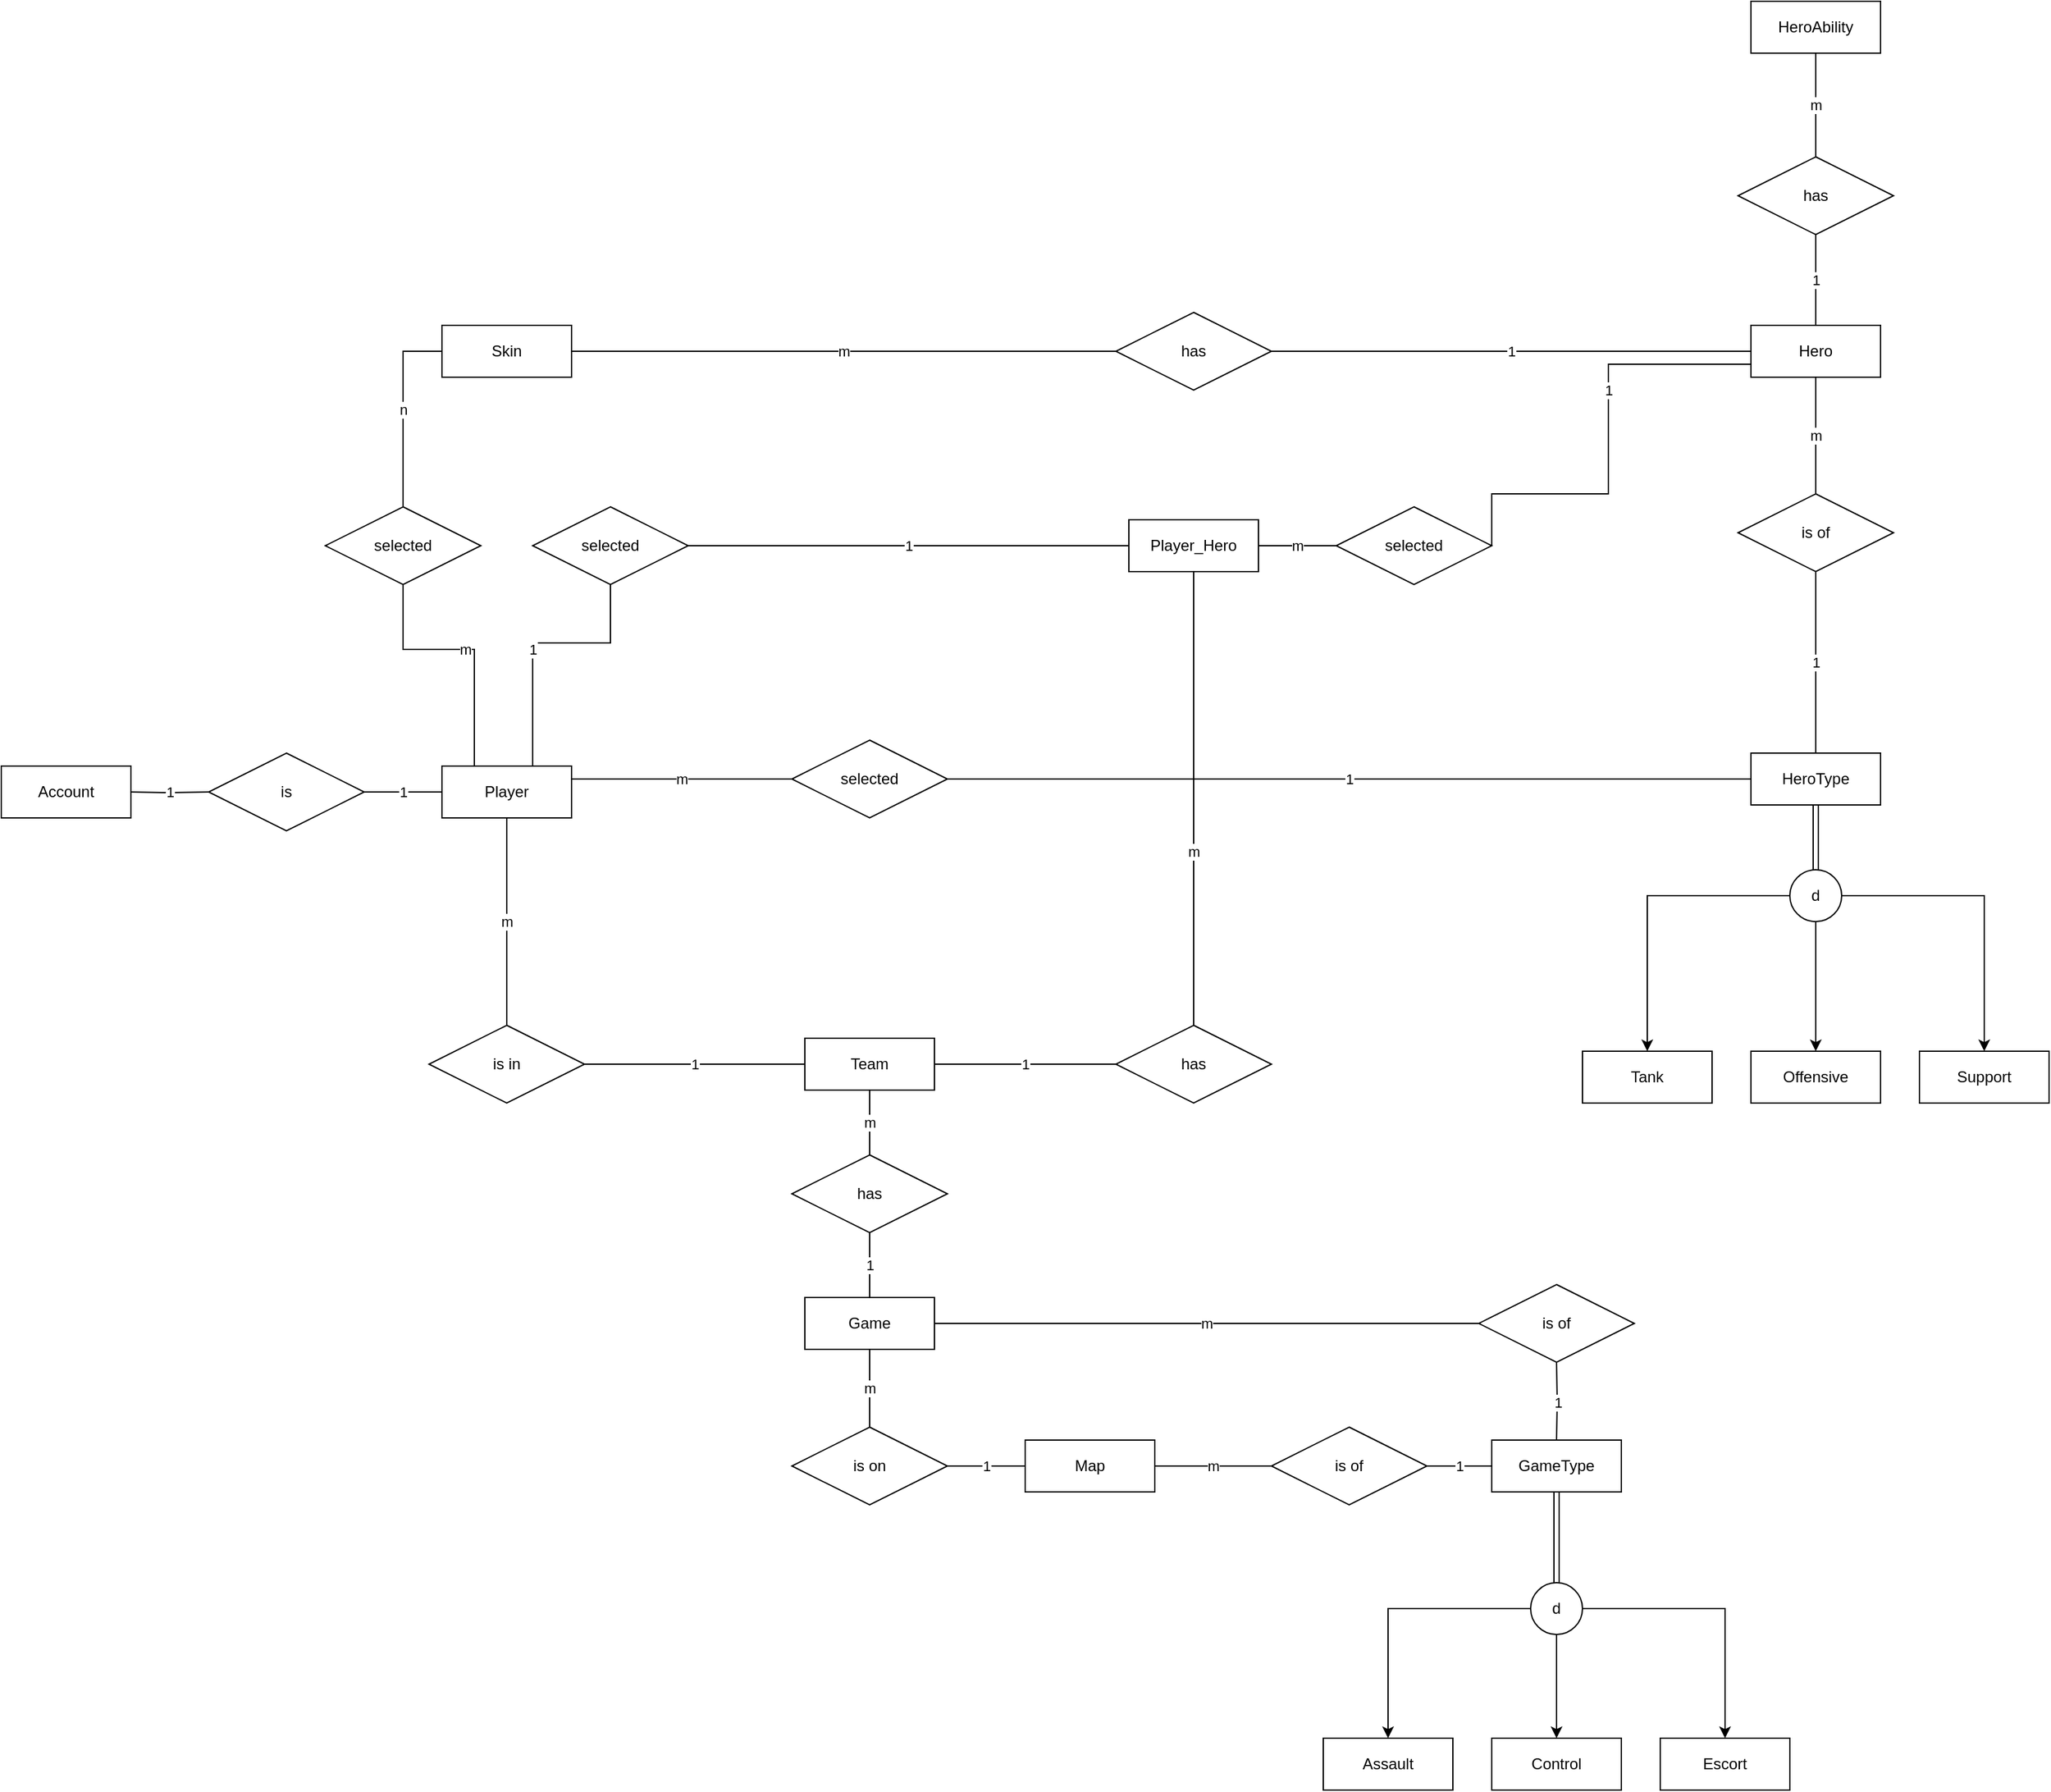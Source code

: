 <mxfile>
    <diagram id="H5wXAZP5nJlpL8v_rz8d" name="Final">
        <mxGraphModel dx="2120" dy="2614" grid="1" gridSize="10" guides="1" tooltips="1" connect="1" arrows="1" fold="1" page="1" pageScale="1" pageWidth="850" pageHeight="1100" math="0" shadow="0">
            <root>
                <mxCell id="0"/>
                <mxCell id="1" parent="0"/>
                <mxCell id="YEMjm-N8hcutYp_lY4FU-1" value="Account" style="whiteSpace=wrap;html=1;align=center;" vertex="1" parent="1">
                    <mxGeometry x="110" y="50" width="100" height="40" as="geometry"/>
                </mxCell>
                <mxCell id="YEMjm-N8hcutYp_lY4FU-2" value="1" style="edgeStyle=orthogonalEdgeStyle;rounded=0;orthogonalLoop=1;jettySize=auto;html=1;entryX=0.5;entryY=1;entryDx=0;entryDy=0;endArrow=none;endFill=0;" edge="1" parent="1" source="YEMjm-N8hcutYp_lY4FU-3" target="YEMjm-N8hcutYp_lY4FU-26">
                    <mxGeometry relative="1" as="geometry">
                        <mxPoint x="995.0" y="580" as="targetPoint"/>
                    </mxGeometry>
                </mxCell>
                <mxCell id="YEMjm-N8hcutYp_lY4FU-3" value="&lt;div&gt;Game&lt;/div&gt;" style="whiteSpace=wrap;html=1;align=center;" vertex="1" parent="1">
                    <mxGeometry x="730" y="460" width="100" height="40" as="geometry"/>
                </mxCell>
                <mxCell id="YEMjm-N8hcutYp_lY4FU-4" value="1" style="edgeStyle=orthogonalEdgeStyle;rounded=0;orthogonalLoop=1;jettySize=auto;html=1;exitX=0.5;exitY=0;exitDx=0;exitDy=0;entryX=0.5;entryY=1;entryDx=0;entryDy=0;endArrow=none;endFill=0;" edge="1" parent="1" source="YEMjm-N8hcutYp_lY4FU-6" target="YEMjm-N8hcutYp_lY4FU-37">
                    <mxGeometry relative="1" as="geometry"/>
                </mxCell>
                <mxCell id="YEMjm-N8hcutYp_lY4FU-5" value="1" style="edgeStyle=orthogonalEdgeStyle;rounded=0;orthogonalLoop=1;jettySize=auto;html=1;exitX=0;exitY=0.5;exitDx=0;exitDy=0;entryX=1;entryY=0.5;entryDx=0;entryDy=0;endArrow=none;endFill=0;" edge="1" parent="1" source="YEMjm-N8hcutYp_lY4FU-6" target="YEMjm-N8hcutYp_lY4FU-39">
                    <mxGeometry relative="1" as="geometry">
                        <Array as="points">
                            <mxPoint x="1090" y="-270"/>
                        </Array>
                    </mxGeometry>
                </mxCell>
                <mxCell id="YEMjm-N8hcutYp_lY4FU-6" value="Hero" style="whiteSpace=wrap;html=1;align=center;" vertex="1" parent="1">
                    <mxGeometry x="1460" y="-290" width="100" height="40" as="geometry"/>
                </mxCell>
                <mxCell id="YEMjm-N8hcutYp_lY4FU-7" value="Offensive" style="whiteSpace=wrap;html=1;align=center;" vertex="1" parent="1">
                    <mxGeometry x="1460" y="270" width="100" height="40" as="geometry"/>
                </mxCell>
                <mxCell id="YEMjm-N8hcutYp_lY4FU-8" value="Tank" style="whiteSpace=wrap;html=1;align=center;" vertex="1" parent="1">
                    <mxGeometry x="1330" y="270" width="100" height="40" as="geometry"/>
                </mxCell>
                <mxCell id="YEMjm-N8hcutYp_lY4FU-9" value="Support" style="whiteSpace=wrap;html=1;align=center;" vertex="1" parent="1">
                    <mxGeometry x="1590" y="270" width="100" height="40" as="geometry"/>
                </mxCell>
                <mxCell id="YEMjm-N8hcutYp_lY4FU-10" value="1" style="edgeStyle=orthogonalEdgeStyle;rounded=0;orthogonalLoop=1;jettySize=auto;html=1;entryX=1;entryY=0.5;entryDx=0;entryDy=0;endArrow=none;endFill=0;" edge="1" parent="1" source="YEMjm-N8hcutYp_lY4FU-13" target="YEMjm-N8hcutYp_lY4FU-20">
                    <mxGeometry relative="1" as="geometry"/>
                </mxCell>
                <mxCell id="YEMjm-N8hcutYp_lY4FU-11" value="1" style="edgeStyle=orthogonalEdgeStyle;rounded=0;orthogonalLoop=1;jettySize=auto;html=1;exitX=0.5;exitY=0;exitDx=0;exitDy=0;entryX=0.5;entryY=1;entryDx=0;entryDy=0;endArrow=none;endFill=0;" edge="1" parent="1" source="YEMjm-N8hcutYp_lY4FU-13" target="YEMjm-N8hcutYp_lY4FU-29">
                    <mxGeometry relative="1" as="geometry">
                        <Array as="points">
                            <mxPoint x="520" y="50"/>
                            <mxPoint x="520" y="-45"/>
                            <mxPoint x="580" y="-45"/>
                        </Array>
                    </mxGeometry>
                </mxCell>
                <mxCell id="YEMjm-N8hcutYp_lY4FU-12" value="m" style="edgeStyle=orthogonalEdgeStyle;rounded=0;orthogonalLoop=1;jettySize=auto;html=1;exitX=1;exitY=0.25;exitDx=0;exitDy=0;entryX=0;entryY=0.5;entryDx=0;entryDy=0;endArrow=none;endFill=0;" edge="1" parent="1" source="YEMjm-N8hcutYp_lY4FU-13" target="YEMjm-N8hcutYp_lY4FU-47">
                    <mxGeometry relative="1" as="geometry"/>
                </mxCell>
                <mxCell id="YEMjm-N8hcutYp_lY4FU-13" value="Player" style="whiteSpace=wrap;html=1;align=center;" vertex="1" parent="1">
                    <mxGeometry x="450" y="50" width="100" height="40" as="geometry"/>
                </mxCell>
                <mxCell id="YEMjm-N8hcutYp_lY4FU-14" value="m" style="edgeStyle=orthogonalEdgeStyle;rounded=0;orthogonalLoop=1;jettySize=auto;html=1;exitX=0.5;exitY=1;exitDx=0;exitDy=0;entryX=0.5;entryY=0;entryDx=0;entryDy=0;endArrow=none;endFill=0;" edge="1" parent="1" source="YEMjm-N8hcutYp_lY4FU-15" target="YEMjm-N8hcutYp_lY4FU-37">
                    <mxGeometry relative="1" as="geometry"/>
                </mxCell>
                <mxCell id="YEMjm-N8hcutYp_lY4FU-15" value="HeroAbility" style="whiteSpace=wrap;html=1;align=center;" vertex="1" parent="1">
                    <mxGeometry x="1460" y="-540" width="100" height="40" as="geometry"/>
                </mxCell>
                <mxCell id="YEMjm-N8hcutYp_lY4FU-16" value="1" style="edgeStyle=orthogonalEdgeStyle;rounded=0;orthogonalLoop=1;jettySize=auto;html=1;exitX=1;exitY=0.5;exitDx=0;exitDy=0;entryX=0;entryY=0.5;entryDx=0;entryDy=0;endArrow=none;endFill=0;" edge="1" parent="1" source="YEMjm-N8hcutYp_lY4FU-17" target="YEMjm-N8hcutYp_lY4FU-31">
                    <mxGeometry relative="1" as="geometry"/>
                </mxCell>
                <mxCell id="YEMjm-N8hcutYp_lY4FU-17" value="Team" style="whiteSpace=wrap;html=1;align=center;" vertex="1" parent="1">
                    <mxGeometry x="730" y="260" width="100" height="40" as="geometry"/>
                </mxCell>
                <mxCell id="YEMjm-N8hcutYp_lY4FU-18" value="n" style="edgeStyle=orthogonalEdgeStyle;rounded=0;orthogonalLoop=1;jettySize=auto;html=1;exitX=0;exitY=0.5;exitDx=0;exitDy=0;entryX=0.5;entryY=0;entryDx=0;entryDy=0;endArrow=none;endFill=0;" edge="1" parent="1" source="YEMjm-N8hcutYp_lY4FU-19" target="YEMjm-N8hcutYp_lY4FU-41">
                    <mxGeometry relative="1" as="geometry"/>
                </mxCell>
                <mxCell id="YEMjm-N8hcutYp_lY4FU-19" value="Skin" style="whiteSpace=wrap;html=1;align=center;" vertex="1" parent="1">
                    <mxGeometry x="450" y="-290" width="100" height="40" as="geometry"/>
                </mxCell>
                <mxCell id="YEMjm-N8hcutYp_lY4FU-20" value="is" style="shape=rhombus;perimeter=rhombusPerimeter;whiteSpace=wrap;html=1;align=center;" vertex="1" parent="1">
                    <mxGeometry x="270" y="40" width="120" height="60" as="geometry"/>
                </mxCell>
                <mxCell id="YEMjm-N8hcutYp_lY4FU-21" value="1" style="edgeStyle=orthogonalEdgeStyle;rounded=0;orthogonalLoop=1;jettySize=auto;html=1;entryX=1;entryY=0.5;entryDx=0;entryDy=0;endArrow=none;endFill=0;" edge="1" parent="1" target="YEMjm-N8hcutYp_lY4FU-1">
                    <mxGeometry relative="1" as="geometry">
                        <mxPoint x="270" y="70" as="sourcePoint"/>
                        <mxPoint x="200" y="69.5" as="targetPoint"/>
                    </mxGeometry>
                </mxCell>
                <mxCell id="YEMjm-N8hcutYp_lY4FU-22" value="m" style="edgeStyle=orthogonalEdgeStyle;rounded=0;orthogonalLoop=1;jettySize=auto;html=1;endArrow=none;endFill=0;exitX=0.5;exitY=0;exitDx=0;exitDy=0;entryX=0.5;entryY=1;entryDx=0;entryDy=0;" edge="1" parent="1" source="YEMjm-N8hcutYp_lY4FU-24" target="YEMjm-N8hcutYp_lY4FU-13">
                    <mxGeometry relative="1" as="geometry">
                        <mxPoint x="520" y="180" as="sourcePoint"/>
                        <mxPoint x="500" y="80" as="targetPoint"/>
                        <Array as="points">
                            <mxPoint x="500" y="100"/>
                            <mxPoint x="500" y="100"/>
                        </Array>
                    </mxGeometry>
                </mxCell>
                <mxCell id="YEMjm-N8hcutYp_lY4FU-23" value="1" style="edgeStyle=orthogonalEdgeStyle;rounded=0;orthogonalLoop=1;jettySize=auto;html=1;entryX=0;entryY=0.5;entryDx=0;entryDy=0;endArrow=none;endFill=0;" edge="1" parent="1" source="YEMjm-N8hcutYp_lY4FU-24" target="YEMjm-N8hcutYp_lY4FU-17">
                    <mxGeometry relative="1" as="geometry"/>
                </mxCell>
                <mxCell id="YEMjm-N8hcutYp_lY4FU-24" value="is in" style="shape=rhombus;perimeter=rhombusPerimeter;whiteSpace=wrap;html=1;align=center;" vertex="1" parent="1">
                    <mxGeometry x="440" y="250" width="120" height="60" as="geometry"/>
                </mxCell>
                <mxCell id="YEMjm-N8hcutYp_lY4FU-25" value="m" style="edgeStyle=orthogonalEdgeStyle;rounded=0;orthogonalLoop=1;jettySize=auto;html=1;endArrow=none;endFill=0;entryX=0.5;entryY=1;entryDx=0;entryDy=0;" edge="1" parent="1" source="YEMjm-N8hcutYp_lY4FU-26" target="YEMjm-N8hcutYp_lY4FU-17">
                    <mxGeometry relative="1" as="geometry">
                        <mxPoint x="710" y="370" as="targetPoint"/>
                    </mxGeometry>
                </mxCell>
                <mxCell id="YEMjm-N8hcutYp_lY4FU-26" value="has" style="shape=rhombus;perimeter=rhombusPerimeter;whiteSpace=wrap;html=1;align=center;" vertex="1" parent="1">
                    <mxGeometry x="720" y="350" width="120" height="60" as="geometry"/>
                </mxCell>
                <mxCell id="YEMjm-N8hcutYp_lY4FU-27" value="1" style="edgeStyle=orthogonalEdgeStyle;rounded=0;orthogonalLoop=1;jettySize=auto;html=1;endArrow=none;endFill=0;entryX=0;entryY=0.5;entryDx=0;entryDy=0;exitX=1;exitY=0.5;exitDx=0;exitDy=0;" edge="1" parent="1" source="YEMjm-N8hcutYp_lY4FU-50" target="YEMjm-N8hcutYp_lY4FU-6">
                    <mxGeometry x="0.2" relative="1" as="geometry">
                        <Array as="points">
                            <mxPoint x="1350" y="-160"/>
                            <mxPoint x="1350" y="-260"/>
                            <mxPoint x="1460" y="-260"/>
                        </Array>
                        <mxPoint x="1220" y="-100" as="sourcePoint"/>
                        <mxPoint as="offset"/>
                    </mxGeometry>
                </mxCell>
                <mxCell id="YEMjm-N8hcutYp_lY4FU-28" value="1" style="edgeStyle=orthogonalEdgeStyle;rounded=0;orthogonalLoop=1;jettySize=auto;html=1;exitX=1;exitY=0.5;exitDx=0;exitDy=0;entryX=0;entryY=0.5;entryDx=0;entryDy=0;endArrow=none;endFill=0;" edge="1" parent="1" source="YEMjm-N8hcutYp_lY4FU-29" target="YEMjm-N8hcutYp_lY4FU-49">
                    <mxGeometry relative="1" as="geometry">
                        <Array as="points"/>
                    </mxGeometry>
                </mxCell>
                <mxCell id="YEMjm-N8hcutYp_lY4FU-29" value="selected" style="shape=rhombus;perimeter=rhombusPerimeter;whiteSpace=wrap;html=1;align=center;" vertex="1" parent="1">
                    <mxGeometry x="520" y="-150" width="120" height="60" as="geometry"/>
                </mxCell>
                <mxCell id="YEMjm-N8hcutYp_lY4FU-30" value="m" style="edgeStyle=orthogonalEdgeStyle;rounded=0;orthogonalLoop=1;jettySize=auto;html=1;exitX=0.5;exitY=0;exitDx=0;exitDy=0;entryX=0.5;entryY=1;entryDx=0;entryDy=0;endArrow=none;endFill=0;" edge="1" parent="1" source="YEMjm-N8hcutYp_lY4FU-31" target="YEMjm-N8hcutYp_lY4FU-49">
                    <mxGeometry x="-0.231" relative="1" as="geometry">
                        <Array as="points">
                            <mxPoint x="1030" y="50"/>
                            <mxPoint x="1030" y="50"/>
                        </Array>
                        <mxPoint as="offset"/>
                    </mxGeometry>
                </mxCell>
                <mxCell id="YEMjm-N8hcutYp_lY4FU-31" value="has" style="shape=rhombus;perimeter=rhombusPerimeter;whiteSpace=wrap;html=1;align=center;" vertex="1" parent="1">
                    <mxGeometry x="970" y="250" width="120" height="60" as="geometry"/>
                </mxCell>
                <mxCell id="YEMjm-N8hcutYp_lY4FU-32" style="edgeStyle=orthogonalEdgeStyle;rounded=0;orthogonalLoop=1;jettySize=auto;html=1;exitX=0.5;exitY=0;exitDx=0;exitDy=0;endArrow=none;endFill=0;shape=link;entryX=0.5;entryY=1;entryDx=0;entryDy=0;" edge="1" parent="1" source="YEMjm-N8hcutYp_lY4FU-36" target="YEMjm-N8hcutYp_lY4FU-42">
                    <mxGeometry relative="1" as="geometry">
                        <mxPoint x="1580" y="120" as="targetPoint"/>
                    </mxGeometry>
                </mxCell>
                <mxCell id="YEMjm-N8hcutYp_lY4FU-33" style="edgeStyle=orthogonalEdgeStyle;rounded=0;orthogonalLoop=1;jettySize=auto;html=1;exitX=0.5;exitY=1;exitDx=0;exitDy=0;entryX=0.5;entryY=0;entryDx=0;entryDy=0;" edge="1" parent="1" source="YEMjm-N8hcutYp_lY4FU-36" target="YEMjm-N8hcutYp_lY4FU-7">
                    <mxGeometry relative="1" as="geometry">
                        <Array as="points"/>
                    </mxGeometry>
                </mxCell>
                <mxCell id="YEMjm-N8hcutYp_lY4FU-34" style="edgeStyle=orthogonalEdgeStyle;rounded=0;orthogonalLoop=1;jettySize=auto;html=1;exitX=0;exitY=0.5;exitDx=0;exitDy=0;" edge="1" parent="1" source="YEMjm-N8hcutYp_lY4FU-36" target="YEMjm-N8hcutYp_lY4FU-8">
                    <mxGeometry relative="1" as="geometry">
                        <Array as="points">
                            <mxPoint x="1380" y="150"/>
                        </Array>
                    </mxGeometry>
                </mxCell>
                <mxCell id="YEMjm-N8hcutYp_lY4FU-35" style="edgeStyle=orthogonalEdgeStyle;rounded=0;orthogonalLoop=1;jettySize=auto;html=1;exitX=1;exitY=0.5;exitDx=0;exitDy=0;entryX=0.5;entryY=0;entryDx=0;entryDy=0;" edge="1" parent="1" source="YEMjm-N8hcutYp_lY4FU-36" target="YEMjm-N8hcutYp_lY4FU-9">
                    <mxGeometry relative="1" as="geometry">
                        <Array as="points">
                            <mxPoint x="1640" y="150"/>
                        </Array>
                    </mxGeometry>
                </mxCell>
                <mxCell id="YEMjm-N8hcutYp_lY4FU-36" value="d" style="ellipse;whiteSpace=wrap;html=1;aspect=fixed;" vertex="1" parent="1">
                    <mxGeometry x="1490" y="130" width="40" height="40" as="geometry"/>
                </mxCell>
                <mxCell id="YEMjm-N8hcutYp_lY4FU-37" value="has" style="shape=rhombus;perimeter=rhombusPerimeter;whiteSpace=wrap;html=1;align=center;" vertex="1" parent="1">
                    <mxGeometry x="1450" y="-420" width="120" height="60" as="geometry"/>
                </mxCell>
                <mxCell id="YEMjm-N8hcutYp_lY4FU-38" value="m" style="edgeStyle=orthogonalEdgeStyle;rounded=0;orthogonalLoop=1;jettySize=auto;html=1;exitX=0;exitY=0.5;exitDx=0;exitDy=0;entryX=1;entryY=0.5;entryDx=0;entryDy=0;endArrow=none;endFill=0;" edge="1" parent="1" source="YEMjm-N8hcutYp_lY4FU-39" target="YEMjm-N8hcutYp_lY4FU-19">
                    <mxGeometry x="0.0" relative="1" as="geometry">
                        <Array as="points">
                            <mxPoint x="930" y="-270"/>
                            <mxPoint x="930" y="-270"/>
                        </Array>
                        <mxPoint as="offset"/>
                    </mxGeometry>
                </mxCell>
                <mxCell id="YEMjm-N8hcutYp_lY4FU-39" value="has" style="shape=rhombus;perimeter=rhombusPerimeter;whiteSpace=wrap;html=1;align=center;" vertex="1" parent="1">
                    <mxGeometry x="970" y="-300" width="120" height="60" as="geometry"/>
                </mxCell>
                <mxCell id="YEMjm-N8hcutYp_lY4FU-40" value="m" style="edgeStyle=orthogonalEdgeStyle;rounded=0;orthogonalLoop=1;jettySize=auto;html=1;exitX=0.5;exitY=1;exitDx=0;exitDy=0;entryX=0.25;entryY=0;entryDx=0;entryDy=0;endArrow=none;endFill=0;" edge="1" parent="1" source="YEMjm-N8hcutYp_lY4FU-41" target="YEMjm-N8hcutYp_lY4FU-13">
                    <mxGeometry relative="1" as="geometry">
                        <Array as="points">
                            <mxPoint x="420" y="-40"/>
                            <mxPoint x="475" y="-40"/>
                        </Array>
                    </mxGeometry>
                </mxCell>
                <mxCell id="YEMjm-N8hcutYp_lY4FU-41" value="selected" style="shape=rhombus;perimeter=rhombusPerimeter;whiteSpace=wrap;html=1;align=center;" vertex="1" parent="1">
                    <mxGeometry x="360" y="-150" width="120" height="60" as="geometry"/>
                </mxCell>
                <mxCell id="YEMjm-N8hcutYp_lY4FU-42" value="HeroType" style="whiteSpace=wrap;html=1;align=center;" vertex="1" parent="1">
                    <mxGeometry x="1460" y="40" width="100" height="40" as="geometry"/>
                </mxCell>
                <mxCell id="YEMjm-N8hcutYp_lY4FU-43" value="m" style="edgeStyle=orthogonalEdgeStyle;rounded=0;orthogonalLoop=1;jettySize=auto;html=1;exitX=0.5;exitY=0;exitDx=0;exitDy=0;entryX=0.5;entryY=1;entryDx=0;entryDy=0;endArrow=none;endFill=0;" edge="1" parent="1" source="YEMjm-N8hcutYp_lY4FU-45" target="YEMjm-N8hcutYp_lY4FU-6">
                    <mxGeometry relative="1" as="geometry"/>
                </mxCell>
                <mxCell id="YEMjm-N8hcutYp_lY4FU-44" value="1" style="edgeStyle=orthogonalEdgeStyle;rounded=0;orthogonalLoop=1;jettySize=auto;html=1;exitX=0.5;exitY=1;exitDx=0;exitDy=0;entryX=0.5;entryY=0;entryDx=0;entryDy=0;endArrow=none;endFill=0;" edge="1" parent="1" source="YEMjm-N8hcutYp_lY4FU-45" target="YEMjm-N8hcutYp_lY4FU-42">
                    <mxGeometry relative="1" as="geometry"/>
                </mxCell>
                <mxCell id="YEMjm-N8hcutYp_lY4FU-45" value="is of" style="shape=rhombus;perimeter=rhombusPerimeter;whiteSpace=wrap;html=1;align=center;" vertex="1" parent="1">
                    <mxGeometry x="1450" y="-160" width="120" height="60" as="geometry"/>
                </mxCell>
                <mxCell id="YEMjm-N8hcutYp_lY4FU-46" value="1" style="edgeStyle=orthogonalEdgeStyle;rounded=0;orthogonalLoop=1;jettySize=auto;html=1;exitX=1;exitY=0.5;exitDx=0;exitDy=0;entryX=0;entryY=0.5;entryDx=0;entryDy=0;endArrow=none;endFill=0;" edge="1" parent="1" source="YEMjm-N8hcutYp_lY4FU-47" target="YEMjm-N8hcutYp_lY4FU-42">
                    <mxGeometry relative="1" as="geometry">
                        <Array as="points">
                            <mxPoint x="930" y="60"/>
                            <mxPoint x="930" y="60"/>
                        </Array>
                    </mxGeometry>
                </mxCell>
                <mxCell id="YEMjm-N8hcutYp_lY4FU-47" value="selected" style="shape=rhombus;perimeter=rhombusPerimeter;whiteSpace=wrap;html=1;align=center;" vertex="1" parent="1">
                    <mxGeometry x="720" y="30" width="120" height="60" as="geometry"/>
                </mxCell>
                <mxCell id="YEMjm-N8hcutYp_lY4FU-48" value="m" style="edgeStyle=orthogonalEdgeStyle;rounded=0;orthogonalLoop=1;jettySize=auto;html=1;entryX=0;entryY=0.5;entryDx=0;entryDy=0;endArrow=none;endFill=0;exitX=1;exitY=0.5;exitDx=0;exitDy=0;" edge="1" parent="1" source="YEMjm-N8hcutYp_lY4FU-49" target="YEMjm-N8hcutYp_lY4FU-50">
                    <mxGeometry relative="1" as="geometry">
                        <Array as="points">
                            <mxPoint x="1100" y="-120"/>
                            <mxPoint x="1100" y="-120"/>
                        </Array>
                        <mxPoint x="1050" y="-70" as="sourcePoint"/>
                    </mxGeometry>
                </mxCell>
                <mxCell id="YEMjm-N8hcutYp_lY4FU-49" value="Player_Hero" style="whiteSpace=wrap;html=1;align=center;" vertex="1" parent="1">
                    <mxGeometry x="980" y="-140" width="100" height="40" as="geometry"/>
                </mxCell>
                <mxCell id="YEMjm-N8hcutYp_lY4FU-50" value="selected" style="shape=rhombus;perimeter=rhombusPerimeter;whiteSpace=wrap;html=1;align=center;" vertex="1" parent="1">
                    <mxGeometry x="1140" y="-150" width="120" height="60" as="geometry"/>
                </mxCell>
                <mxCell id="YEMjm-N8hcutYp_lY4FU-51" value="m" style="edgeStyle=orthogonalEdgeStyle;rounded=0;orthogonalLoop=1;jettySize=auto;html=1;endArrow=none;endFill=0;exitX=0.5;exitY=1;exitDx=0;exitDy=0;" edge="1" parent="1" source="YEMjm-N8hcutYp_lY4FU-3" target="YEMjm-N8hcutYp_lY4FU-61">
                    <mxGeometry relative="1" as="geometry">
                        <mxPoint x="1570" y="720" as="sourcePoint"/>
                    </mxGeometry>
                </mxCell>
                <mxCell id="YEMjm-N8hcutYp_lY4FU-52" value="1" style="edgeStyle=orthogonalEdgeStyle;rounded=0;orthogonalLoop=1;jettySize=auto;html=1;endArrow=none;endFill=0;" edge="1" parent="1" source="YEMjm-N8hcutYp_lY4FU-53" target="YEMjm-N8hcutYp_lY4FU-59">
                    <mxGeometry relative="1" as="geometry"/>
                </mxCell>
                <mxCell id="YEMjm-N8hcutYp_lY4FU-53" value="GameType" style="whiteSpace=wrap;html=1;align=center;" vertex="1" parent="1">
                    <mxGeometry x="1260" y="570" width="100" height="40" as="geometry"/>
                </mxCell>
                <mxCell id="YEMjm-N8hcutYp_lY4FU-54" value="Assault" style="whiteSpace=wrap;html=1;align=center;" vertex="1" parent="1">
                    <mxGeometry x="1130" y="800" width="100" height="40" as="geometry"/>
                </mxCell>
                <mxCell id="YEMjm-N8hcutYp_lY4FU-55" value="Control" style="whiteSpace=wrap;html=1;align=center;" vertex="1" parent="1">
                    <mxGeometry x="1260" y="800" width="100" height="40" as="geometry"/>
                </mxCell>
                <mxCell id="YEMjm-N8hcutYp_lY4FU-56" value="Escort" style="whiteSpace=wrap;html=1;align=center;" vertex="1" parent="1">
                    <mxGeometry x="1390" y="800" width="100" height="40" as="geometry"/>
                </mxCell>
                <mxCell id="YEMjm-N8hcutYp_lY4FU-57" value="Map" style="whiteSpace=wrap;html=1;align=center;" vertex="1" parent="1">
                    <mxGeometry x="900" y="570" width="100" height="40" as="geometry"/>
                </mxCell>
                <mxCell id="YEMjm-N8hcutYp_lY4FU-58" value="m" style="edgeStyle=orthogonalEdgeStyle;rounded=0;orthogonalLoop=1;jettySize=auto;html=1;endArrow=none;endFill=0;" edge="1" parent="1" source="YEMjm-N8hcutYp_lY4FU-59" target="YEMjm-N8hcutYp_lY4FU-57">
                    <mxGeometry relative="1" as="geometry"/>
                </mxCell>
                <mxCell id="YEMjm-N8hcutYp_lY4FU-59" value="is of" style="shape=rhombus;perimeter=rhombusPerimeter;whiteSpace=wrap;html=1;align=center;" vertex="1" parent="1">
                    <mxGeometry x="1090" y="560" width="120" height="60" as="geometry"/>
                </mxCell>
                <mxCell id="YEMjm-N8hcutYp_lY4FU-60" value="1" style="edgeStyle=orthogonalEdgeStyle;rounded=0;orthogonalLoop=1;jettySize=auto;html=1;endArrow=none;endFill=0;" edge="1" parent="1" source="YEMjm-N8hcutYp_lY4FU-61" target="YEMjm-N8hcutYp_lY4FU-57">
                    <mxGeometry relative="1" as="geometry"/>
                </mxCell>
                <mxCell id="YEMjm-N8hcutYp_lY4FU-61" value="is on" style="shape=rhombus;perimeter=rhombusPerimeter;whiteSpace=wrap;html=1;align=center;" vertex="1" parent="1">
                    <mxGeometry x="720" y="560" width="120" height="60" as="geometry"/>
                </mxCell>
                <mxCell id="YEMjm-N8hcutYp_lY4FU-62" value="m" style="edgeStyle=orthogonalEdgeStyle;rounded=0;orthogonalLoop=1;jettySize=auto;html=1;endArrow=none;endFill=0;entryX=1;entryY=0.5;entryDx=0;entryDy=0;exitX=0;exitY=0.5;exitDx=0;exitDy=0;" edge="1" parent="1" source="YEMjm-N8hcutYp_lY4FU-64" target="YEMjm-N8hcutYp_lY4FU-3">
                    <mxGeometry relative="1" as="geometry">
                        <mxPoint x="1620" y="740" as="targetPoint"/>
                        <mxPoint x="1360" y="480" as="sourcePoint"/>
                    </mxGeometry>
                </mxCell>
                <mxCell id="YEMjm-N8hcutYp_lY4FU-63" value="1" style="edgeStyle=orthogonalEdgeStyle;rounded=0;orthogonalLoop=1;jettySize=auto;html=1;exitX=0.5;exitY=1;exitDx=0;exitDy=0;entryX=0.5;entryY=0;entryDx=0;entryDy=0;endArrow=none;endFill=0;" edge="1" parent="1" target="YEMjm-N8hcutYp_lY4FU-53">
                    <mxGeometry relative="1" as="geometry">
                        <mxPoint x="1310" y="510" as="sourcePoint"/>
                    </mxGeometry>
                </mxCell>
                <mxCell id="YEMjm-N8hcutYp_lY4FU-64" value="is of" style="shape=rhombus;perimeter=rhombusPerimeter;whiteSpace=wrap;html=1;align=center;" vertex="1" parent="1">
                    <mxGeometry x="1250" y="450" width="120" height="60" as="geometry"/>
                </mxCell>
                <mxCell id="YEMjm-N8hcutYp_lY4FU-65" style="edgeStyle=orthogonalEdgeStyle;rounded=0;orthogonalLoop=1;jettySize=auto;html=1;exitX=0.5;exitY=0;exitDx=0;exitDy=0;entryX=0.5;entryY=1;entryDx=0;entryDy=0;endArrow=none;endFill=0;shape=link;" edge="1" parent="1" source="YEMjm-N8hcutYp_lY4FU-69" target="YEMjm-N8hcutYp_lY4FU-53">
                    <mxGeometry relative="1" as="geometry">
                        <mxPoint x="1269.48" y="1030" as="targetPoint"/>
                    </mxGeometry>
                </mxCell>
                <mxCell id="YEMjm-N8hcutYp_lY4FU-66" style="edgeStyle=orthogonalEdgeStyle;rounded=0;orthogonalLoop=1;jettySize=auto;html=1;exitX=0;exitY=0.5;exitDx=0;exitDy=0;entryX=0.5;entryY=0;entryDx=0;entryDy=0;" edge="1" parent="1" source="YEMjm-N8hcutYp_lY4FU-69" target="YEMjm-N8hcutYp_lY4FU-54">
                    <mxGeometry relative="1" as="geometry">
                        <mxPoint x="1329.48" y="900" as="targetPoint"/>
                        <Array as="points">
                            <mxPoint x="1180" y="700"/>
                        </Array>
                    </mxGeometry>
                </mxCell>
                <mxCell id="YEMjm-N8hcutYp_lY4FU-67" style="edgeStyle=orthogonalEdgeStyle;rounded=0;orthogonalLoop=1;jettySize=auto;html=1;exitX=0.5;exitY=1;exitDx=0;exitDy=0;entryX=0.5;entryY=0;entryDx=0;entryDy=0;" edge="1" parent="1" source="YEMjm-N8hcutYp_lY4FU-69" target="YEMjm-N8hcutYp_lY4FU-55">
                    <mxGeometry relative="1" as="geometry">
                        <mxPoint x="1469.48" y="900" as="targetPoint"/>
                    </mxGeometry>
                </mxCell>
                <mxCell id="YEMjm-N8hcutYp_lY4FU-68" style="edgeStyle=orthogonalEdgeStyle;rounded=0;orthogonalLoop=1;jettySize=auto;html=1;exitX=1;exitY=0.5;exitDx=0;exitDy=0;entryX=0.5;entryY=0;entryDx=0;entryDy=0;" edge="1" parent="1" source="YEMjm-N8hcutYp_lY4FU-69" target="YEMjm-N8hcutYp_lY4FU-56">
                    <mxGeometry relative="1" as="geometry">
                        <mxPoint x="1609.48" y="900" as="targetPoint"/>
                    </mxGeometry>
                </mxCell>
                <mxCell id="YEMjm-N8hcutYp_lY4FU-69" value="d" style="ellipse;whiteSpace=wrap;html=1;aspect=fixed;" vertex="1" parent="1">
                    <mxGeometry x="1290" y="680" width="40" height="40" as="geometry"/>
                </mxCell>
            </root>
        </mxGraphModel>
    </diagram>
    <diagram id="yOrsU5-xWTTZuwUldU5o" name="ER-Model">
        <mxGraphModel dx="2968" dy="3220" grid="1" gridSize="10" guides="1" tooltips="1" connect="1" arrows="1" fold="1" page="1" pageScale="1" pageWidth="850" pageHeight="1100" math="0" shadow="0">
            <root>
                <mxCell id="0"/>
                <mxCell id="1" parent="0"/>
                <mxCell id="118" value="Account" style="whiteSpace=wrap;html=1;align=center;" parent="1" vertex="1">
                    <mxGeometry x="120" y="50" width="100" height="40" as="geometry"/>
                </mxCell>
                <mxCell id="119" value="1" style="edgeStyle=orthogonalEdgeStyle;rounded=0;orthogonalLoop=1;jettySize=auto;html=1;entryX=0.5;entryY=1;entryDx=0;entryDy=0;endArrow=none;endFill=0;" parent="1" source="120" target="143" edge="1">
                    <mxGeometry relative="1" as="geometry">
                        <mxPoint x="995.0" y="580" as="targetPoint"/>
                    </mxGeometry>
                </mxCell>
                <mxCell id="120" value="&lt;div&gt;Game&lt;/div&gt;" style="whiteSpace=wrap;html=1;align=center;" parent="1" vertex="1">
                    <mxGeometry x="730" y="510" width="100" height="40" as="geometry"/>
                </mxCell>
                <mxCell id="121" value="1" style="edgeStyle=orthogonalEdgeStyle;rounded=0;orthogonalLoop=1;jettySize=auto;html=1;exitX=0.5;exitY=0;exitDx=0;exitDy=0;entryX=0.5;entryY=1;entryDx=0;entryDy=0;endArrow=none;endFill=0;" parent="1" source="123" target="154" edge="1">
                    <mxGeometry relative="1" as="geometry"/>
                </mxCell>
                <mxCell id="122" value="1" style="edgeStyle=orthogonalEdgeStyle;rounded=0;orthogonalLoop=1;jettySize=auto;html=1;exitX=0;exitY=0.5;exitDx=0;exitDy=0;entryX=1;entryY=0.5;entryDx=0;entryDy=0;endArrow=none;endFill=0;" parent="1" source="123" target="156" edge="1">
                    <mxGeometry relative="1" as="geometry">
                        <Array as="points">
                            <mxPoint x="1560" y="-280"/>
                            <mxPoint x="1325" y="-280"/>
                            <mxPoint x="1325" y="-340"/>
                        </Array>
                    </mxGeometry>
                </mxCell>
                <mxCell id="123" value="Hero" style="whiteSpace=wrap;html=1;align=center;" parent="1" vertex="1">
                    <mxGeometry x="1560" y="-290" width="100" height="40" as="geometry"/>
                </mxCell>
                <mxCell id="124" value="DamageDealer" style="whiteSpace=wrap;html=1;align=center;" parent="1" vertex="1">
                    <mxGeometry x="1560" y="270" width="100" height="40" as="geometry"/>
                </mxCell>
                <mxCell id="125" value="Tank" style="whiteSpace=wrap;html=1;align=center;" parent="1" vertex="1">
                    <mxGeometry x="1430" y="270" width="100" height="40" as="geometry"/>
                </mxCell>
                <mxCell id="126" value="Support" style="whiteSpace=wrap;html=1;align=center;" parent="1" vertex="1">
                    <mxGeometry x="1690" y="270" width="100" height="40" as="geometry"/>
                </mxCell>
                <mxCell id="127" value="1" style="edgeStyle=orthogonalEdgeStyle;rounded=0;orthogonalLoop=1;jettySize=auto;html=1;entryX=1;entryY=0.5;entryDx=0;entryDy=0;endArrow=none;endFill=0;" parent="1" source="130" target="137" edge="1">
                    <mxGeometry relative="1" as="geometry"/>
                </mxCell>
                <mxCell id="128" value="1" style="edgeStyle=orthogonalEdgeStyle;rounded=0;orthogonalLoop=1;jettySize=auto;html=1;exitX=0.5;exitY=0;exitDx=0;exitDy=0;entryX=0.5;entryY=1;entryDx=0;entryDy=0;endArrow=none;endFill=0;" parent="1" source="130" target="146" edge="1">
                    <mxGeometry relative="1" as="geometry">
                        <Array as="points">
                            <mxPoint x="520" y="50"/>
                            <mxPoint x="520" y="-45"/>
                            <mxPoint x="580" y="-45"/>
                        </Array>
                    </mxGeometry>
                </mxCell>
                <mxCell id="129" value="m" style="edgeStyle=orthogonalEdgeStyle;rounded=0;orthogonalLoop=1;jettySize=auto;html=1;exitX=1;exitY=0.25;exitDx=0;exitDy=0;entryX=0;entryY=0.5;entryDx=0;entryDy=0;endArrow=none;endFill=0;" parent="1" source="130" target="164" edge="1">
                    <mxGeometry relative="1" as="geometry"/>
                </mxCell>
                <mxCell id="130" value="Player" style="whiteSpace=wrap;html=1;align=center;" parent="1" vertex="1">
                    <mxGeometry x="450" y="50" width="100" height="40" as="geometry"/>
                </mxCell>
                <mxCell id="131" value="m" style="edgeStyle=orthogonalEdgeStyle;rounded=0;orthogonalLoop=1;jettySize=auto;html=1;exitX=0.5;exitY=1;exitDx=0;exitDy=0;entryX=0.5;entryY=0;entryDx=0;entryDy=0;endArrow=none;endFill=0;" parent="1" source="132" target="154" edge="1">
                    <mxGeometry relative="1" as="geometry"/>
                </mxCell>
                <mxCell id="132" value="Ability" style="whiteSpace=wrap;html=1;align=center;" parent="1" vertex="1">
                    <mxGeometry x="1560" y="-540" width="100" height="40" as="geometry"/>
                </mxCell>
                <mxCell id="133" value="1" style="edgeStyle=orthogonalEdgeStyle;rounded=0;orthogonalLoop=1;jettySize=auto;html=1;exitX=1;exitY=0.5;exitDx=0;exitDy=0;entryX=0;entryY=0.5;entryDx=0;entryDy=0;endArrow=none;endFill=0;" parent="1" source="134" target="148" edge="1">
                    <mxGeometry relative="1" as="geometry"/>
                </mxCell>
                <mxCell id="134" value="Team" style="whiteSpace=wrap;html=1;align=center;" parent="1" vertex="1">
                    <mxGeometry x="730" y="260" width="100" height="40" as="geometry"/>
                </mxCell>
                <mxCell id="135" value="n" style="edgeStyle=orthogonalEdgeStyle;rounded=0;orthogonalLoop=1;jettySize=auto;html=1;exitX=0;exitY=0.5;exitDx=0;exitDy=0;entryX=0.5;entryY=0;entryDx=0;entryDy=0;endArrow=none;endFill=0;" parent="1" source="136" target="158" edge="1">
                    <mxGeometry relative="1" as="geometry"/>
                </mxCell>
                <mxCell id="136" value="Skin" style="whiteSpace=wrap;html=1;align=center;" parent="1" vertex="1">
                    <mxGeometry x="730" y="-360" width="100" height="40" as="geometry"/>
                </mxCell>
                <mxCell id="137" value="is" style="shape=rhombus;perimeter=rhombusPerimeter;whiteSpace=wrap;html=1;align=center;" parent="1" vertex="1">
                    <mxGeometry x="270" y="40" width="120" height="60" as="geometry"/>
                </mxCell>
                <mxCell id="138" value="1" style="edgeStyle=orthogonalEdgeStyle;rounded=0;orthogonalLoop=1;jettySize=auto;html=1;entryX=1;entryY=0.5;entryDx=0;entryDy=0;endArrow=none;endFill=0;" parent="1" target="118" edge="1">
                    <mxGeometry relative="1" as="geometry">
                        <mxPoint x="290" y="70" as="sourcePoint"/>
                        <mxPoint x="200" y="69.5" as="targetPoint"/>
                    </mxGeometry>
                </mxCell>
                <mxCell id="139" value="m" style="edgeStyle=orthogonalEdgeStyle;rounded=0;orthogonalLoop=1;jettySize=auto;html=1;endArrow=none;endFill=0;exitX=0.5;exitY=0;exitDx=0;exitDy=0;entryX=0.5;entryY=1;entryDx=0;entryDy=0;" parent="1" source="141" target="130" edge="1">
                    <mxGeometry relative="1" as="geometry">
                        <mxPoint x="520" y="180" as="sourcePoint"/>
                        <mxPoint x="500" y="80" as="targetPoint"/>
                        <Array as="points">
                            <mxPoint x="500" y="100"/>
                            <mxPoint x="500" y="100"/>
                        </Array>
                    </mxGeometry>
                </mxCell>
                <mxCell id="140" value="1" style="edgeStyle=orthogonalEdgeStyle;rounded=0;orthogonalLoop=1;jettySize=auto;html=1;entryX=0;entryY=0.5;entryDx=0;entryDy=0;endArrow=none;endFill=0;" parent="1" source="141" target="134" edge="1">
                    <mxGeometry relative="1" as="geometry"/>
                </mxCell>
                <mxCell id="141" value="is in" style="shape=rhombus;perimeter=rhombusPerimeter;whiteSpace=wrap;html=1;align=center;" parent="1" vertex="1">
                    <mxGeometry x="440" y="250" width="120" height="60" as="geometry"/>
                </mxCell>
                <mxCell id="142" value="m" style="edgeStyle=orthogonalEdgeStyle;rounded=0;orthogonalLoop=1;jettySize=auto;html=1;endArrow=none;endFill=0;entryX=0.5;entryY=1;entryDx=0;entryDy=0;" parent="1" source="143" target="134" edge="1">
                    <mxGeometry relative="1" as="geometry">
                        <mxPoint x="710" y="370" as="targetPoint"/>
                    </mxGeometry>
                </mxCell>
                <mxCell id="143" value="has" style="shape=rhombus;perimeter=rhombusPerimeter;whiteSpace=wrap;html=1;align=center;" parent="1" vertex="1">
                    <mxGeometry x="720" y="370" width="120" height="60" as="geometry"/>
                </mxCell>
                <mxCell id="144" value="1" style="edgeStyle=orthogonalEdgeStyle;rounded=0;orthogonalLoop=1;jettySize=auto;html=1;endArrow=none;endFill=0;entryX=0;entryY=0.5;entryDx=0;entryDy=0;exitX=1;exitY=0.5;exitDx=0;exitDy=0;" parent="1" source="167" target="123" edge="1">
                    <mxGeometry x="0.2" relative="1" as="geometry">
                        <Array as="points">
                            <mxPoint x="1450" y="-160"/>
                            <mxPoint x="1450" y="-260"/>
                            <mxPoint x="1560" y="-260"/>
                        </Array>
                        <mxPoint x="1320" y="-100" as="sourcePoint"/>
                        <mxPoint as="offset"/>
                    </mxGeometry>
                </mxCell>
                <mxCell id="145" value="1" style="edgeStyle=orthogonalEdgeStyle;rounded=0;orthogonalLoop=1;jettySize=auto;html=1;exitX=1;exitY=0.5;exitDx=0;exitDy=0;entryX=0;entryY=0.5;entryDx=0;entryDy=0;endArrow=none;endFill=0;" parent="1" source="146" target="166" edge="1">
                    <mxGeometry relative="1" as="geometry">
                        <Array as="points"/>
                    </mxGeometry>
                </mxCell>
                <mxCell id="146" value="selected" style="shape=rhombus;perimeter=rhombusPerimeter;whiteSpace=wrap;html=1;align=center;" parent="1" vertex="1">
                    <mxGeometry x="520" y="-190" width="120" height="60" as="geometry"/>
                </mxCell>
                <mxCell id="147" value="m" style="edgeStyle=orthogonalEdgeStyle;rounded=0;orthogonalLoop=1;jettySize=auto;html=1;exitX=0.5;exitY=0;exitDx=0;exitDy=0;entryX=0.5;entryY=1;entryDx=0;entryDy=0;endArrow=none;endFill=0;" parent="1" source="148" target="166" edge="1">
                    <mxGeometry x="-0.231" relative="1" as="geometry">
                        <Array as="points">
                            <mxPoint x="1030" y="50"/>
                            <mxPoint x="1030" y="50"/>
                        </Array>
                        <mxPoint as="offset"/>
                    </mxGeometry>
                </mxCell>
                <mxCell id="148" value="has" style="shape=rhombus;perimeter=rhombusPerimeter;whiteSpace=wrap;html=1;align=center;" parent="1" vertex="1">
                    <mxGeometry x="970" y="250" width="120" height="60" as="geometry"/>
                </mxCell>
                <mxCell id="149" style="edgeStyle=orthogonalEdgeStyle;rounded=0;orthogonalLoop=1;jettySize=auto;html=1;exitX=0.5;exitY=0;exitDx=0;exitDy=0;endArrow=none;endFill=0;shape=link;entryX=0.5;entryY=1;entryDx=0;entryDy=0;" parent="1" source="153" target="159" edge="1">
                    <mxGeometry relative="1" as="geometry">
                        <mxPoint x="1680" y="120" as="targetPoint"/>
                    </mxGeometry>
                </mxCell>
                <mxCell id="150" style="edgeStyle=orthogonalEdgeStyle;rounded=0;orthogonalLoop=1;jettySize=auto;html=1;exitX=0.5;exitY=1;exitDx=0;exitDy=0;entryX=0.5;entryY=0;entryDx=0;entryDy=0;" parent="1" source="153" target="124" edge="1">
                    <mxGeometry relative="1" as="geometry">
                        <Array as="points"/>
                    </mxGeometry>
                </mxCell>
                <mxCell id="151" style="edgeStyle=orthogonalEdgeStyle;rounded=0;orthogonalLoop=1;jettySize=auto;html=1;exitX=0;exitY=0.5;exitDx=0;exitDy=0;" parent="1" source="153" target="125" edge="1">
                    <mxGeometry relative="1" as="geometry">
                        <Array as="points">
                            <mxPoint x="1480" y="150"/>
                        </Array>
                    </mxGeometry>
                </mxCell>
                <mxCell id="152" style="edgeStyle=orthogonalEdgeStyle;rounded=0;orthogonalLoop=1;jettySize=auto;html=1;exitX=1;exitY=0.5;exitDx=0;exitDy=0;entryX=0.5;entryY=0;entryDx=0;entryDy=0;" parent="1" source="153" target="126" edge="1">
                    <mxGeometry relative="1" as="geometry">
                        <Array as="points">
                            <mxPoint x="1740" y="150"/>
                        </Array>
                    </mxGeometry>
                </mxCell>
                <mxCell id="153" value="d" style="ellipse;whiteSpace=wrap;html=1;aspect=fixed;" parent="1" vertex="1">
                    <mxGeometry x="1590" y="130" width="40" height="40" as="geometry"/>
                </mxCell>
                <mxCell id="154" value="has" style="shape=rhombus;perimeter=rhombusPerimeter;whiteSpace=wrap;html=1;align=center;" parent="1" vertex="1">
                    <mxGeometry x="1550" y="-420" width="120" height="60" as="geometry"/>
                </mxCell>
                <mxCell id="155" value="m" style="edgeStyle=orthogonalEdgeStyle;rounded=0;orthogonalLoop=1;jettySize=auto;html=1;exitX=0;exitY=0.5;exitDx=0;exitDy=0;entryX=1;entryY=0.5;entryDx=0;entryDy=0;endArrow=none;endFill=0;" parent="1" source="156" target="136" edge="1">
                    <mxGeometry relative="1" as="geometry">
                        <Array as="points">
                            <mxPoint x="870" y="-340"/>
                            <mxPoint x="870" y="-340"/>
                        </Array>
                    </mxGeometry>
                </mxCell>
                <mxCell id="156" value="has" style="shape=rhombus;perimeter=rhombusPerimeter;whiteSpace=wrap;html=1;align=center;" parent="1" vertex="1">
                    <mxGeometry x="970" y="-370" width="120" height="60" as="geometry"/>
                </mxCell>
                <mxCell id="157" value="m" style="edgeStyle=orthogonalEdgeStyle;rounded=0;orthogonalLoop=1;jettySize=auto;html=1;exitX=0.5;exitY=1;exitDx=0;exitDy=0;entryX=0.25;entryY=0;entryDx=0;entryDy=0;endArrow=none;endFill=0;" parent="1" source="158" target="130" edge="1">
                    <mxGeometry relative="1" as="geometry">
                        <Array as="points">
                            <mxPoint x="420" y="-40"/>
                            <mxPoint x="475" y="-40"/>
                        </Array>
                    </mxGeometry>
                </mxCell>
                <mxCell id="158" value="selected" style="shape=rhombus;perimeter=rhombusPerimeter;whiteSpace=wrap;html=1;align=center;" parent="1" vertex="1">
                    <mxGeometry x="360" y="-190" width="120" height="60" as="geometry"/>
                </mxCell>
                <mxCell id="159" value="HeroType" style="whiteSpace=wrap;html=1;align=center;" parent="1" vertex="1">
                    <mxGeometry x="1560" y="40" width="100" height="40" as="geometry"/>
                </mxCell>
                <mxCell id="160" value="m" style="edgeStyle=orthogonalEdgeStyle;rounded=0;orthogonalLoop=1;jettySize=auto;html=1;exitX=0.5;exitY=0;exitDx=0;exitDy=0;entryX=0.5;entryY=1;entryDx=0;entryDy=0;endArrow=none;endFill=0;" parent="1" source="162" target="123" edge="1">
                    <mxGeometry relative="1" as="geometry"/>
                </mxCell>
                <mxCell id="161" value="1" style="edgeStyle=orthogonalEdgeStyle;rounded=0;orthogonalLoop=1;jettySize=auto;html=1;exitX=0.5;exitY=1;exitDx=0;exitDy=0;entryX=0.5;entryY=0;entryDx=0;entryDy=0;endArrow=none;endFill=0;" parent="1" source="162" target="159" edge="1">
                    <mxGeometry relative="1" as="geometry"/>
                </mxCell>
                <mxCell id="162" value="is of" style="shape=rhombus;perimeter=rhombusPerimeter;whiteSpace=wrap;html=1;align=center;" parent="1" vertex="1">
                    <mxGeometry x="1550" y="-160" width="120" height="60" as="geometry"/>
                </mxCell>
                <mxCell id="163" value="1" style="edgeStyle=orthogonalEdgeStyle;rounded=0;orthogonalLoop=1;jettySize=auto;html=1;exitX=1;exitY=0.5;exitDx=0;exitDy=0;entryX=0;entryY=0.5;entryDx=0;entryDy=0;endArrow=none;endFill=0;" parent="1" source="164" target="159" edge="1">
                    <mxGeometry relative="1" as="geometry">
                        <Array as="points">
                            <mxPoint x="930" y="60"/>
                            <mxPoint x="930" y="60"/>
                        </Array>
                    </mxGeometry>
                </mxCell>
                <mxCell id="164" value="selected" style="shape=rhombus;perimeter=rhombusPerimeter;whiteSpace=wrap;html=1;align=center;" parent="1" vertex="1">
                    <mxGeometry x="720" y="30" width="120" height="60" as="geometry"/>
                </mxCell>
                <mxCell id="165" value="m" style="edgeStyle=orthogonalEdgeStyle;rounded=0;orthogonalLoop=1;jettySize=auto;html=1;entryX=0;entryY=0.5;entryDx=0;entryDy=0;endArrow=none;endFill=0;exitX=1;exitY=0.5;exitDx=0;exitDy=0;" parent="1" source="166" target="167" edge="1">
                    <mxGeometry relative="1" as="geometry">
                        <Array as="points">
                            <mxPoint x="1100" y="-160"/>
                            <mxPoint x="1100" y="-160"/>
                        </Array>
                        <mxPoint x="1050" y="-110" as="sourcePoint"/>
                    </mxGeometry>
                </mxCell>
                <mxCell id="166" value="Player_Hero" style="whiteSpace=wrap;html=1;align=center;" parent="1" vertex="1">
                    <mxGeometry x="980" y="-180" width="100" height="40" as="geometry"/>
                </mxCell>
                <mxCell id="167" value="selected" style="shape=rhombus;perimeter=rhombusPerimeter;whiteSpace=wrap;html=1;align=center;" parent="1" vertex="1">
                    <mxGeometry x="1240" y="-190" width="120" height="60" as="geometry"/>
                </mxCell>
                <mxCell id="168" value="m" style="edgeStyle=orthogonalEdgeStyle;rounded=0;orthogonalLoop=1;jettySize=auto;html=1;endArrow=none;endFill=0;exitX=0.5;exitY=1;exitDx=0;exitDy=0;" parent="1" source="120" target="178" edge="1">
                    <mxGeometry relative="1" as="geometry">
                        <mxPoint x="1570" y="770" as="sourcePoint"/>
                    </mxGeometry>
                </mxCell>
                <mxCell id="169" value="1" style="edgeStyle=orthogonalEdgeStyle;rounded=0;orthogonalLoop=1;jettySize=auto;html=1;endArrow=none;endFill=0;" parent="1" source="170" target="176" edge="1">
                    <mxGeometry relative="1" as="geometry"/>
                </mxCell>
                <mxCell id="170" value="GameType" style="whiteSpace=wrap;html=1;align=center;" parent="1" vertex="1">
                    <mxGeometry x="1370" y="690" width="100" height="40" as="geometry"/>
                </mxCell>
                <mxCell id="171" value="Point-Payload" style="whiteSpace=wrap;html=1;align=center;" parent="1" vertex="1">
                    <mxGeometry x="1240" y="920" width="100" height="40" as="geometry"/>
                </mxCell>
                <mxCell id="172" value="Point" style="whiteSpace=wrap;html=1;align=center;" parent="1" vertex="1">
                    <mxGeometry x="1370" y="920" width="100" height="40" as="geometry"/>
                </mxCell>
                <mxCell id="173" value="Push" style="whiteSpace=wrap;html=1;align=center;" parent="1" vertex="1">
                    <mxGeometry x="1500" y="920" width="100" height="40" as="geometry"/>
                </mxCell>
                <mxCell id="174" value="Map" style="whiteSpace=wrap;html=1;align=center;" parent="1" vertex="1">
                    <mxGeometry x="970" y="690" width="100" height="40" as="geometry"/>
                </mxCell>
                <mxCell id="175" value="m" style="edgeStyle=orthogonalEdgeStyle;rounded=0;orthogonalLoop=1;jettySize=auto;html=1;endArrow=none;endFill=0;" parent="1" source="176" target="174" edge="1">
                    <mxGeometry relative="1" as="geometry"/>
                </mxCell>
                <mxCell id="176" value="is of" style="shape=rhombus;perimeter=rhombusPerimeter;whiteSpace=wrap;html=1;align=center;" parent="1" vertex="1">
                    <mxGeometry x="1160" y="680" width="120" height="60" as="geometry"/>
                </mxCell>
                <mxCell id="177" value="1" style="edgeStyle=orthogonalEdgeStyle;rounded=0;orthogonalLoop=1;jettySize=auto;html=1;endArrow=none;endFill=0;" parent="1" source="178" target="174" edge="1">
                    <mxGeometry relative="1" as="geometry"/>
                </mxCell>
                <mxCell id="178" value="is on" style="shape=rhombus;perimeter=rhombusPerimeter;whiteSpace=wrap;html=1;align=center;" parent="1" vertex="1">
                    <mxGeometry x="720" y="680" width="120" height="60" as="geometry"/>
                </mxCell>
                <mxCell id="179" value="m" style="edgeStyle=orthogonalEdgeStyle;rounded=0;orthogonalLoop=1;jettySize=auto;html=1;endArrow=none;endFill=0;entryX=1;entryY=0.5;entryDx=0;entryDy=0;" parent="1" source="181" target="120" edge="1">
                    <mxGeometry relative="1" as="geometry">
                        <mxPoint x="1620" y="790" as="targetPoint"/>
                    </mxGeometry>
                </mxCell>
                <mxCell id="180" value="1" style="edgeStyle=orthogonalEdgeStyle;rounded=0;orthogonalLoop=1;jettySize=auto;html=1;exitX=0.5;exitY=1;exitDx=0;exitDy=0;entryX=0.5;entryY=0;entryDx=0;entryDy=0;endArrow=none;endFill=0;" parent="1" source="181" target="170" edge="1">
                    <mxGeometry relative="1" as="geometry"/>
                </mxCell>
                <mxCell id="181" value="is of" style="shape=rhombus;perimeter=rhombusPerimeter;whiteSpace=wrap;html=1;align=center;" parent="1" vertex="1">
                    <mxGeometry x="1360" y="500" width="120" height="60" as="geometry"/>
                </mxCell>
                <mxCell id="182" style="edgeStyle=orthogonalEdgeStyle;rounded=0;orthogonalLoop=1;jettySize=auto;html=1;exitX=0.5;exitY=0;exitDx=0;exitDy=0;entryX=0.5;entryY=1;entryDx=0;entryDy=0;endArrow=none;endFill=0;shape=link;" parent="1" source="186" target="170" edge="1">
                    <mxGeometry relative="1" as="geometry">
                        <mxPoint x="1379.48" y="1150" as="targetPoint"/>
                    </mxGeometry>
                </mxCell>
                <mxCell id="183" style="edgeStyle=orthogonalEdgeStyle;rounded=0;orthogonalLoop=1;jettySize=auto;html=1;exitX=0;exitY=0.5;exitDx=0;exitDy=0;entryX=0.5;entryY=0;entryDx=0;entryDy=0;" parent="1" source="186" target="171" edge="1">
                    <mxGeometry relative="1" as="geometry">
                        <mxPoint x="1439.48" y="1020" as="targetPoint"/>
                        <Array as="points">
                            <mxPoint x="1290" y="820"/>
                        </Array>
                    </mxGeometry>
                </mxCell>
                <mxCell id="184" style="edgeStyle=orthogonalEdgeStyle;rounded=0;orthogonalLoop=1;jettySize=auto;html=1;exitX=0.5;exitY=1;exitDx=0;exitDy=0;entryX=0.5;entryY=0;entryDx=0;entryDy=0;" parent="1" source="186" target="172" edge="1">
                    <mxGeometry relative="1" as="geometry">
                        <mxPoint x="1579.48" y="1020" as="targetPoint"/>
                    </mxGeometry>
                </mxCell>
                <mxCell id="185" style="edgeStyle=orthogonalEdgeStyle;rounded=0;orthogonalLoop=1;jettySize=auto;html=1;exitX=1;exitY=0.5;exitDx=0;exitDy=0;entryX=0.5;entryY=0;entryDx=0;entryDy=0;" parent="1" source="186" target="173" edge="1">
                    <mxGeometry relative="1" as="geometry">
                        <mxPoint x="1719.48" y="1020" as="targetPoint"/>
                    </mxGeometry>
                </mxCell>
                <mxCell id="186" value="d" style="ellipse;whiteSpace=wrap;html=1;aspect=fixed;" parent="1" vertex="1">
                    <mxGeometry x="1400" y="800" width="40" height="40" as="geometry"/>
                </mxCell>
            </root>
        </mxGraphModel>
    </diagram>
    <diagram id="nOwZV87dMoem5lvSqCs4" name="Relational Diagram">
        <mxGraphModel dx="1484" dy="1060" grid="1" gridSize="10" guides="1" tooltips="1" connect="1" arrows="1" fold="1" page="1" pageScale="1" pageWidth="850" pageHeight="1100" math="0" shadow="0">
            <root>
                <mxCell id="0"/>
                <mxCell id="1" parent="0"/>
            </root>
        </mxGraphModel>
    </diagram>
</mxfile>